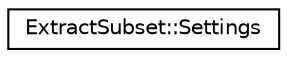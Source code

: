 digraph "Graphical Class Hierarchy"
{
  edge [fontname="Helvetica",fontsize="10",labelfontname="Helvetica",labelfontsize="10"];
  node [fontname="Helvetica",fontsize="10",shape=record];
  rankdir="LR";
  Node0 [label="ExtractSubset::Settings",height=0.2,width=0.4,color="black", fillcolor="white", style="filled",URL="$classExtractSubset_1_1Settings.html"];
}
